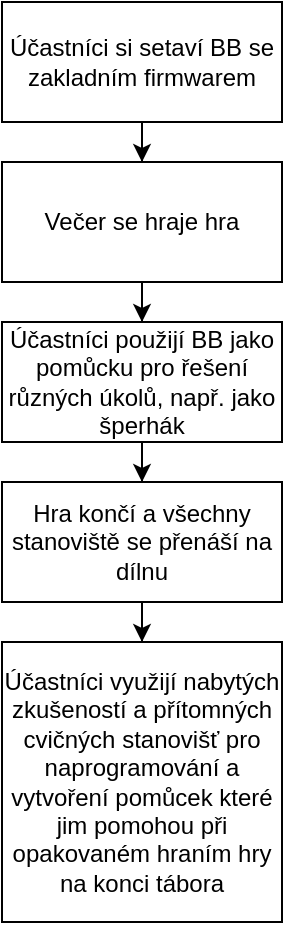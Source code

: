 <mxfile version="14.4.2" type="device"><diagram id="Co9xJn_SMTJJyDD2yrs0" name="Page-1"><mxGraphModel dx="813" dy="462" grid="1" gridSize="10" guides="1" tooltips="1" connect="1" arrows="1" fold="1" page="0" pageScale="1" pageWidth="827" pageHeight="1169" math="0" shadow="0"><root><mxCell id="0"/><mxCell id="1" parent="0"/><mxCell id="Azx0zS0ypHWQObl_52Nr-3" style="edgeStyle=orthogonalEdgeStyle;rounded=0;orthogonalLoop=1;jettySize=auto;html=1;entryX=0.5;entryY=0;entryDx=0;entryDy=0;" edge="1" parent="1" source="Azx0zS0ypHWQObl_52Nr-1" target="Azx0zS0ypHWQObl_52Nr-2"><mxGeometry relative="1" as="geometry"/></mxCell><mxCell id="Azx0zS0ypHWQObl_52Nr-1" value="Účastníci si setaví BB se zakladním firmwarem" style="rounded=0;whiteSpace=wrap;html=1;" vertex="1" parent="1"><mxGeometry x="350" y="380" width="140" height="60" as="geometry"/></mxCell><mxCell id="Azx0zS0ypHWQObl_52Nr-6" style="edgeStyle=orthogonalEdgeStyle;rounded=0;orthogonalLoop=1;jettySize=auto;html=1;" edge="1" parent="1" source="Azx0zS0ypHWQObl_52Nr-2" target="Azx0zS0ypHWQObl_52Nr-5"><mxGeometry relative="1" as="geometry"/></mxCell><mxCell id="Azx0zS0ypHWQObl_52Nr-2" value="Večer se hraje hra" style="rounded=0;whiteSpace=wrap;html=1;" vertex="1" parent="1"><mxGeometry x="350" y="460" width="140" height="60" as="geometry"/></mxCell><mxCell id="Azx0zS0ypHWQObl_52Nr-10" style="edgeStyle=orthogonalEdgeStyle;rounded=0;orthogonalLoop=1;jettySize=auto;html=1;entryX=0.5;entryY=0;entryDx=0;entryDy=0;" edge="1" parent="1" source="Azx0zS0ypHWQObl_52Nr-5" target="Azx0zS0ypHWQObl_52Nr-7"><mxGeometry relative="1" as="geometry"/></mxCell><mxCell id="Azx0zS0ypHWQObl_52Nr-5" value="Účastníci použijí BB jako pomůcku pro řešení různých úkolů, např. jako šperhák" style="rounded=0;whiteSpace=wrap;html=1;" vertex="1" parent="1"><mxGeometry x="350" y="540" width="140" height="60" as="geometry"/></mxCell><mxCell id="Azx0zS0ypHWQObl_52Nr-11" style="edgeStyle=orthogonalEdgeStyle;rounded=0;orthogonalLoop=1;jettySize=auto;html=1;entryX=0.5;entryY=0;entryDx=0;entryDy=0;" edge="1" parent="1" source="Azx0zS0ypHWQObl_52Nr-7" target="Azx0zS0ypHWQObl_52Nr-8"><mxGeometry relative="1" as="geometry"/></mxCell><mxCell id="Azx0zS0ypHWQObl_52Nr-7" value="Hra končí a všechny stanoviště se přenáší na dílnu" style="rounded=0;whiteSpace=wrap;html=1;" vertex="1" parent="1"><mxGeometry x="350" y="620" width="140" height="60" as="geometry"/></mxCell><mxCell id="Azx0zS0ypHWQObl_52Nr-8" value="Účastníci využijí nabytých zkušeností a přítomných cvičných stanovišť pro naprogramování a vytvoření pomůcek které jim pomohou při opakovaném hraním hry na konci tábora" style="rounded=0;whiteSpace=wrap;html=1;" vertex="1" parent="1"><mxGeometry x="350" y="700" width="140" height="140" as="geometry"/></mxCell></root></mxGraphModel></diagram></mxfile>